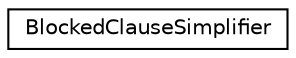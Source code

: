digraph "Graphical Class Hierarchy"
{
 // LATEX_PDF_SIZE
  edge [fontname="Helvetica",fontsize="10",labelfontname="Helvetica",labelfontsize="10"];
  node [fontname="Helvetica",fontsize="10",shape=record];
  rankdir="LR";
  Node0 [label="BlockedClauseSimplifier",height=0.2,width=0.4,color="black", fillcolor="white", style="filled",URL="$classoperations__research_1_1sat_1_1_blocked_clause_simplifier.html",tooltip=" "];
}
